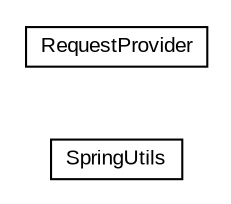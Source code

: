 #!/usr/local/bin/dot
#
# Class diagram 
# Generated by UMLGraph version R5_6-24-gf6e263 (http://www.umlgraph.org/)
#

digraph G {
	edge [fontname="arial",fontsize=10,labelfontname="arial",labelfontsize=10];
	node [fontname="arial",fontsize=10,shape=plaintext];
	nodesep=0.25;
	ranksep=0.5;
	rankdir=LR;
	// com.gwtplatform.dispatch.rpc.server.spring.utils.SpringUtils
	c39904 [label=<<table title="com.gwtplatform.dispatch.rpc.server.spring.utils.SpringUtils" border="0" cellborder="1" cellspacing="0" cellpadding="2" port="p" href="./SpringUtils.html">
		<tr><td><table border="0" cellspacing="0" cellpadding="1">
<tr><td align="center" balign="center"> SpringUtils </td></tr>
		</table></td></tr>
		</table>>, URL="./SpringUtils.html", fontname="arial", fontcolor="black", fontsize=10.0];
	// com.gwtplatform.dispatch.rpc.server.spring.utils.RequestProvider
	c39905 [label=<<table title="com.gwtplatform.dispatch.rpc.server.spring.utils.RequestProvider" border="0" cellborder="1" cellspacing="0" cellpadding="2" port="p" href="./RequestProvider.html">
		<tr><td><table border="0" cellspacing="0" cellpadding="1">
<tr><td align="center" balign="center"> RequestProvider </td></tr>
		</table></td></tr>
		</table>>, URL="./RequestProvider.html", fontname="arial", fontcolor="black", fontsize=10.0];
}

